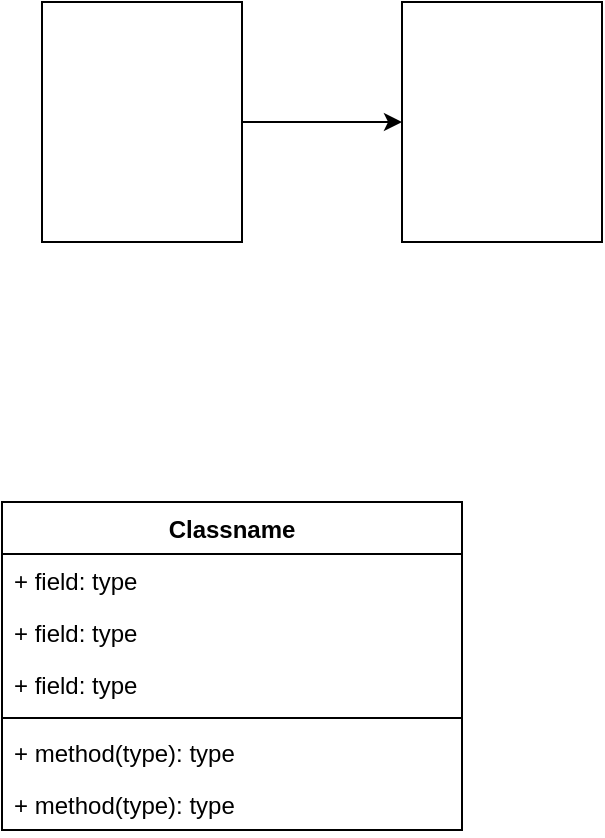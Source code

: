 <mxfile version="12.9.5" type="github"><diagram id="LIJxdGoEMOls8vAibw_z" name="Page-1"><mxGraphModel dx="1426" dy="745" grid="1" gridSize="10" guides="1" tooltips="1" connect="1" arrows="1" fold="1" page="1" pageScale="1" pageWidth="850" pageHeight="1100" math="0" shadow="0"><root><mxCell id="0"/><mxCell id="1" parent="0"/><mxCell id="kcRYACzNH_FDNrUBOQ36-12" value="" style="edgeStyle=orthogonalEdgeStyle;rounded=0;orthogonalLoop=1;jettySize=auto;html=1;" edge="1" parent="1" source="fvGbtVevyUjieE_NDpWb-1" target="kcRYACzNH_FDNrUBOQ36-11"><mxGeometry relative="1" as="geometry"/></mxCell><mxCell id="fvGbtVevyUjieE_NDpWb-1" value="" style="rounded=0;whiteSpace=wrap;html=1;direction=south;" parent="1" vertex="1"><mxGeometry x="140" y="180" width="100" height="120" as="geometry"/></mxCell><mxCell id="kcRYACzNH_FDNrUBOQ36-11" value="" style="rounded=0;whiteSpace=wrap;html=1;direction=south;" vertex="1" parent="1"><mxGeometry x="320" y="180" width="100" height="120" as="geometry"/></mxCell><mxCell id="kcRYACzNH_FDNrUBOQ36-2" value="Classname" style="swimlane;fontStyle=1;align=center;verticalAlign=top;childLayout=stackLayout;horizontal=1;startSize=26;horizontalStack=0;resizeParent=1;resizeParentMax=0;resizeLast=0;collapsible=1;marginBottom=0;" vertex="1" parent="1"><mxGeometry x="120" y="430" width="230" height="164" as="geometry"/></mxCell><mxCell id="kcRYACzNH_FDNrUBOQ36-3" value="+ field: type" style="text;strokeColor=none;fillColor=none;align=left;verticalAlign=top;spacingLeft=4;spacingRight=4;overflow=hidden;rotatable=0;points=[[0,0.5],[1,0.5]];portConstraint=eastwest;" vertex="1" parent="kcRYACzNH_FDNrUBOQ36-2"><mxGeometry y="26" width="230" height="26" as="geometry"/></mxCell><mxCell id="kcRYACzNH_FDNrUBOQ36-13" value="+ field: type" style="text;strokeColor=none;fillColor=none;align=left;verticalAlign=top;spacingLeft=4;spacingRight=4;overflow=hidden;rotatable=0;points=[[0,0.5],[1,0.5]];portConstraint=eastwest;" vertex="1" parent="kcRYACzNH_FDNrUBOQ36-2"><mxGeometry y="52" width="230" height="26" as="geometry"/></mxCell><mxCell id="kcRYACzNH_FDNrUBOQ36-14" value="+ field: type" style="text;strokeColor=none;fillColor=none;align=left;verticalAlign=top;spacingLeft=4;spacingRight=4;overflow=hidden;rotatable=0;points=[[0,0.5],[1,0.5]];portConstraint=eastwest;" vertex="1" parent="kcRYACzNH_FDNrUBOQ36-2"><mxGeometry y="78" width="230" height="26" as="geometry"/></mxCell><mxCell id="kcRYACzNH_FDNrUBOQ36-4" value="" style="line;strokeWidth=1;fillColor=none;align=left;verticalAlign=middle;spacingTop=-1;spacingLeft=3;spacingRight=3;rotatable=0;labelPosition=right;points=[];portConstraint=eastwest;" vertex="1" parent="kcRYACzNH_FDNrUBOQ36-2"><mxGeometry y="104" width="230" height="8" as="geometry"/></mxCell><mxCell id="kcRYACzNH_FDNrUBOQ36-5" value="+ method(type): type" style="text;strokeColor=none;fillColor=none;align=left;verticalAlign=top;spacingLeft=4;spacingRight=4;overflow=hidden;rotatable=0;points=[[0,0.5],[1,0.5]];portConstraint=eastwest;" vertex="1" parent="kcRYACzNH_FDNrUBOQ36-2"><mxGeometry y="112" width="230" height="26" as="geometry"/></mxCell><mxCell id="kcRYACzNH_FDNrUBOQ36-17" value="+ method(type): type" style="text;strokeColor=none;fillColor=none;align=left;verticalAlign=top;spacingLeft=4;spacingRight=4;overflow=hidden;rotatable=0;points=[[0,0.5],[1,0.5]];portConstraint=eastwest;" vertex="1" parent="kcRYACzNH_FDNrUBOQ36-2"><mxGeometry y="138" width="230" height="26" as="geometry"/></mxCell></root></mxGraphModel></diagram></mxfile>